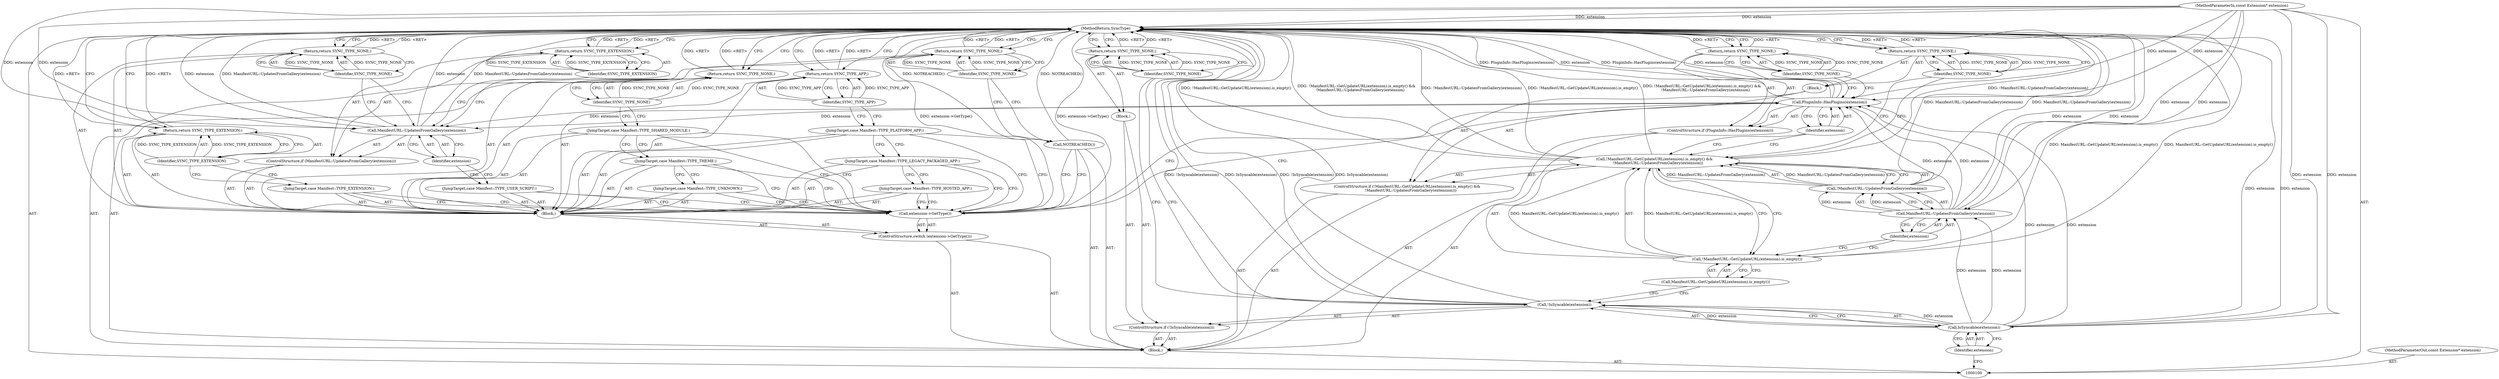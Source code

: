 digraph "1_Chrome_8c95ab0b50f8a257514f9647929267e62b1e611d" {
"1000152" [label="(MethodReturn,SyncType)"];
"1000101" [label="(MethodParameterIn,const Extension* extension)"];
"1000188" [label="(MethodParameterOut,const Extension* extension)"];
"1000102" [label="(Block,)"];
"1000120" [label="(ControlStructure,if (PluginInfo::HasPlugins(extension)))"];
"1000122" [label="(Identifier,extension)"];
"1000121" [label="(Call,PluginInfo::HasPlugins(extension))"];
"1000124" [label="(Identifier,SYNC_TYPE_NONE)"];
"1000123" [label="(Return,return SYNC_TYPE_NONE;)"];
"1000126" [label="(Call,extension->GetType())"];
"1000125" [label="(ControlStructure,switch (extension->GetType()))"];
"1000127" [label="(Block,)"];
"1000128" [label="(JumpTarget,case Manifest::TYPE_EXTENSION:)"];
"1000130" [label="(Identifier,SYNC_TYPE_EXTENSION)"];
"1000129" [label="(Return,return SYNC_TYPE_EXTENSION;)"];
"1000131" [label="(JumpTarget,case Manifest::TYPE_USER_SCRIPT:)"];
"1000133" [label="(Call,ManifestURL::UpdatesFromGallery(extension))"];
"1000134" [label="(Identifier,extension)"];
"1000132" [label="(ControlStructure,if (ManifestURL::UpdatesFromGallery(extension)))"];
"1000106" [label="(Identifier,extension)"];
"1000103" [label="(ControlStructure,if (!IsSyncable(extension)))"];
"1000107" [label="(Block,)"];
"1000104" [label="(Call,!IsSyncable(extension))"];
"1000105" [label="(Call,IsSyncable(extension))"];
"1000136" [label="(Identifier,SYNC_TYPE_EXTENSION)"];
"1000135" [label="(Return,return SYNC_TYPE_EXTENSION;)"];
"1000138" [label="(Identifier,SYNC_TYPE_NONE)"];
"1000137" [label="(Return,return SYNC_TYPE_NONE;)"];
"1000139" [label="(JumpTarget,case Manifest::TYPE_HOSTED_APP:)"];
"1000140" [label="(JumpTarget,case Manifest::TYPE_LEGACY_PACKAGED_APP:)"];
"1000141" [label="(JumpTarget,case Manifest::TYPE_PLATFORM_APP:)"];
"1000143" [label="(Identifier,SYNC_TYPE_APP)"];
"1000142" [label="(Return,return SYNC_TYPE_APP;)"];
"1000144" [label="(JumpTarget,case Manifest::TYPE_UNKNOWN:)"];
"1000145" [label="(JumpTarget,case Manifest::TYPE_THEME:)"];
"1000109" [label="(Identifier,SYNC_TYPE_NONE)"];
"1000108" [label="(Return,return SYNC_TYPE_NONE;)"];
"1000146" [label="(JumpTarget,case Manifest::TYPE_SHARED_MODULE:)"];
"1000148" [label="(Identifier,SYNC_TYPE_NONE)"];
"1000147" [label="(Return,return SYNC_TYPE_NONE;)"];
"1000149" [label="(Call,NOTREACHED())"];
"1000150" [label="(Return,return SYNC_TYPE_NONE;)"];
"1000151" [label="(Identifier,SYNC_TYPE_NONE)"];
"1000110" [label="(ControlStructure,if (!ManifestURL::GetUpdateURL(extension).is_empty() &&\n      !ManifestURL::UpdatesFromGallery(extension)))"];
"1000111" [label="(Call,!ManifestURL::GetUpdateURL(extension).is_empty() &&\n      !ManifestURL::UpdatesFromGallery(extension))"];
"1000112" [label="(Call,!ManifestURL::GetUpdateURL(extension).is_empty())"];
"1000113" [label="(Call,ManifestURL::GetUpdateURL(extension).is_empty())"];
"1000116" [label="(Identifier,extension)"];
"1000117" [label="(Block,)"];
"1000114" [label="(Call,!ManifestURL::UpdatesFromGallery(extension))"];
"1000115" [label="(Call,ManifestURL::UpdatesFromGallery(extension))"];
"1000119" [label="(Identifier,SYNC_TYPE_NONE)"];
"1000118" [label="(Return,return SYNC_TYPE_NONE;)"];
"1000152" -> "1000100"  [label="AST: "];
"1000152" -> "1000108"  [label="CFG: "];
"1000152" -> "1000118"  [label="CFG: "];
"1000152" -> "1000123"  [label="CFG: "];
"1000152" -> "1000129"  [label="CFG: "];
"1000152" -> "1000135"  [label="CFG: "];
"1000152" -> "1000137"  [label="CFG: "];
"1000152" -> "1000142"  [label="CFG: "];
"1000152" -> "1000147"  [label="CFG: "];
"1000152" -> "1000150"  [label="CFG: "];
"1000126" -> "1000152"  [label="DDG: extension->GetType()"];
"1000104" -> "1000152"  [label="DDG: !IsSyncable(extension)"];
"1000104" -> "1000152"  [label="DDG: IsSyncable(extension)"];
"1000111" -> "1000152"  [label="DDG: !ManifestURL::UpdatesFromGallery(extension)"];
"1000111" -> "1000152"  [label="DDG: !ManifestURL::GetUpdateURL(extension).is_empty()"];
"1000111" -> "1000152"  [label="DDG: !ManifestURL::GetUpdateURL(extension).is_empty() &&\n      !ManifestURL::UpdatesFromGallery(extension)"];
"1000133" -> "1000152"  [label="DDG: extension"];
"1000133" -> "1000152"  [label="DDG: ManifestURL::UpdatesFromGallery(extension)"];
"1000149" -> "1000152"  [label="DDG: NOTREACHED()"];
"1000121" -> "1000152"  [label="DDG: extension"];
"1000121" -> "1000152"  [label="DDG: PluginInfo::HasPlugins(extension)"];
"1000105" -> "1000152"  [label="DDG: extension"];
"1000114" -> "1000152"  [label="DDG: ManifestURL::UpdatesFromGallery(extension)"];
"1000112" -> "1000152"  [label="DDG: ManifestURL::GetUpdateURL(extension).is_empty()"];
"1000101" -> "1000152"  [label="DDG: extension"];
"1000115" -> "1000152"  [label="DDG: extension"];
"1000135" -> "1000152"  [label="DDG: <RET>"];
"1000147" -> "1000152"  [label="DDG: <RET>"];
"1000142" -> "1000152"  [label="DDG: <RET>"];
"1000137" -> "1000152"  [label="DDG: <RET>"];
"1000129" -> "1000152"  [label="DDG: <RET>"];
"1000118" -> "1000152"  [label="DDG: <RET>"];
"1000108" -> "1000152"  [label="DDG: <RET>"];
"1000150" -> "1000152"  [label="DDG: <RET>"];
"1000123" -> "1000152"  [label="DDG: <RET>"];
"1000101" -> "1000100"  [label="AST: "];
"1000101" -> "1000152"  [label="DDG: extension"];
"1000101" -> "1000105"  [label="DDG: extension"];
"1000101" -> "1000115"  [label="DDG: extension"];
"1000101" -> "1000121"  [label="DDG: extension"];
"1000101" -> "1000133"  [label="DDG: extension"];
"1000188" -> "1000100"  [label="AST: "];
"1000102" -> "1000100"  [label="AST: "];
"1000103" -> "1000102"  [label="AST: "];
"1000110" -> "1000102"  [label="AST: "];
"1000120" -> "1000102"  [label="AST: "];
"1000125" -> "1000102"  [label="AST: "];
"1000149" -> "1000102"  [label="AST: "];
"1000150" -> "1000102"  [label="AST: "];
"1000120" -> "1000102"  [label="AST: "];
"1000121" -> "1000120"  [label="AST: "];
"1000123" -> "1000120"  [label="AST: "];
"1000122" -> "1000121"  [label="AST: "];
"1000122" -> "1000111"  [label="CFG: "];
"1000121" -> "1000122"  [label="CFG: "];
"1000121" -> "1000120"  [label="AST: "];
"1000121" -> "1000122"  [label="CFG: "];
"1000122" -> "1000121"  [label="AST: "];
"1000124" -> "1000121"  [label="CFG: "];
"1000126" -> "1000121"  [label="CFG: "];
"1000121" -> "1000152"  [label="DDG: extension"];
"1000121" -> "1000152"  [label="DDG: PluginInfo::HasPlugins(extension)"];
"1000115" -> "1000121"  [label="DDG: extension"];
"1000105" -> "1000121"  [label="DDG: extension"];
"1000101" -> "1000121"  [label="DDG: extension"];
"1000121" -> "1000133"  [label="DDG: extension"];
"1000124" -> "1000123"  [label="AST: "];
"1000124" -> "1000121"  [label="CFG: "];
"1000123" -> "1000124"  [label="CFG: "];
"1000124" -> "1000123"  [label="DDG: SYNC_TYPE_NONE"];
"1000123" -> "1000120"  [label="AST: "];
"1000123" -> "1000124"  [label="CFG: "];
"1000124" -> "1000123"  [label="AST: "];
"1000152" -> "1000123"  [label="CFG: "];
"1000123" -> "1000152"  [label="DDG: <RET>"];
"1000124" -> "1000123"  [label="DDG: SYNC_TYPE_NONE"];
"1000126" -> "1000125"  [label="AST: "];
"1000126" -> "1000121"  [label="CFG: "];
"1000128" -> "1000126"  [label="CFG: "];
"1000131" -> "1000126"  [label="CFG: "];
"1000139" -> "1000126"  [label="CFG: "];
"1000140" -> "1000126"  [label="CFG: "];
"1000141" -> "1000126"  [label="CFG: "];
"1000144" -> "1000126"  [label="CFG: "];
"1000145" -> "1000126"  [label="CFG: "];
"1000146" -> "1000126"  [label="CFG: "];
"1000149" -> "1000126"  [label="CFG: "];
"1000126" -> "1000152"  [label="DDG: extension->GetType()"];
"1000125" -> "1000102"  [label="AST: "];
"1000126" -> "1000125"  [label="AST: "];
"1000127" -> "1000125"  [label="AST: "];
"1000127" -> "1000125"  [label="AST: "];
"1000128" -> "1000127"  [label="AST: "];
"1000129" -> "1000127"  [label="AST: "];
"1000131" -> "1000127"  [label="AST: "];
"1000132" -> "1000127"  [label="AST: "];
"1000137" -> "1000127"  [label="AST: "];
"1000139" -> "1000127"  [label="AST: "];
"1000140" -> "1000127"  [label="AST: "];
"1000141" -> "1000127"  [label="AST: "];
"1000142" -> "1000127"  [label="AST: "];
"1000144" -> "1000127"  [label="AST: "];
"1000145" -> "1000127"  [label="AST: "];
"1000146" -> "1000127"  [label="AST: "];
"1000147" -> "1000127"  [label="AST: "];
"1000128" -> "1000127"  [label="AST: "];
"1000128" -> "1000126"  [label="CFG: "];
"1000130" -> "1000128"  [label="CFG: "];
"1000130" -> "1000129"  [label="AST: "];
"1000130" -> "1000128"  [label="CFG: "];
"1000129" -> "1000130"  [label="CFG: "];
"1000130" -> "1000129"  [label="DDG: SYNC_TYPE_EXTENSION"];
"1000129" -> "1000127"  [label="AST: "];
"1000129" -> "1000130"  [label="CFG: "];
"1000130" -> "1000129"  [label="AST: "];
"1000152" -> "1000129"  [label="CFG: "];
"1000129" -> "1000152"  [label="DDG: <RET>"];
"1000130" -> "1000129"  [label="DDG: SYNC_TYPE_EXTENSION"];
"1000131" -> "1000127"  [label="AST: "];
"1000131" -> "1000126"  [label="CFG: "];
"1000134" -> "1000131"  [label="CFG: "];
"1000133" -> "1000132"  [label="AST: "];
"1000133" -> "1000134"  [label="CFG: "];
"1000134" -> "1000133"  [label="AST: "];
"1000136" -> "1000133"  [label="CFG: "];
"1000138" -> "1000133"  [label="CFG: "];
"1000133" -> "1000152"  [label="DDG: extension"];
"1000133" -> "1000152"  [label="DDG: ManifestURL::UpdatesFromGallery(extension)"];
"1000121" -> "1000133"  [label="DDG: extension"];
"1000101" -> "1000133"  [label="DDG: extension"];
"1000134" -> "1000133"  [label="AST: "];
"1000134" -> "1000131"  [label="CFG: "];
"1000133" -> "1000134"  [label="CFG: "];
"1000132" -> "1000127"  [label="AST: "];
"1000133" -> "1000132"  [label="AST: "];
"1000135" -> "1000132"  [label="AST: "];
"1000106" -> "1000105"  [label="AST: "];
"1000106" -> "1000100"  [label="CFG: "];
"1000105" -> "1000106"  [label="CFG: "];
"1000103" -> "1000102"  [label="AST: "];
"1000104" -> "1000103"  [label="AST: "];
"1000107" -> "1000103"  [label="AST: "];
"1000107" -> "1000103"  [label="AST: "];
"1000108" -> "1000107"  [label="AST: "];
"1000104" -> "1000103"  [label="AST: "];
"1000104" -> "1000105"  [label="CFG: "];
"1000105" -> "1000104"  [label="AST: "];
"1000109" -> "1000104"  [label="CFG: "];
"1000113" -> "1000104"  [label="CFG: "];
"1000104" -> "1000152"  [label="DDG: !IsSyncable(extension)"];
"1000104" -> "1000152"  [label="DDG: IsSyncable(extension)"];
"1000105" -> "1000104"  [label="DDG: extension"];
"1000105" -> "1000104"  [label="AST: "];
"1000105" -> "1000106"  [label="CFG: "];
"1000106" -> "1000105"  [label="AST: "];
"1000104" -> "1000105"  [label="CFG: "];
"1000105" -> "1000152"  [label="DDG: extension"];
"1000105" -> "1000104"  [label="DDG: extension"];
"1000101" -> "1000105"  [label="DDG: extension"];
"1000105" -> "1000115"  [label="DDG: extension"];
"1000105" -> "1000121"  [label="DDG: extension"];
"1000136" -> "1000135"  [label="AST: "];
"1000136" -> "1000133"  [label="CFG: "];
"1000135" -> "1000136"  [label="CFG: "];
"1000136" -> "1000135"  [label="DDG: SYNC_TYPE_EXTENSION"];
"1000135" -> "1000132"  [label="AST: "];
"1000135" -> "1000136"  [label="CFG: "];
"1000136" -> "1000135"  [label="AST: "];
"1000152" -> "1000135"  [label="CFG: "];
"1000135" -> "1000152"  [label="DDG: <RET>"];
"1000136" -> "1000135"  [label="DDG: SYNC_TYPE_EXTENSION"];
"1000138" -> "1000137"  [label="AST: "];
"1000138" -> "1000133"  [label="CFG: "];
"1000137" -> "1000138"  [label="CFG: "];
"1000138" -> "1000137"  [label="DDG: SYNC_TYPE_NONE"];
"1000137" -> "1000127"  [label="AST: "];
"1000137" -> "1000138"  [label="CFG: "];
"1000138" -> "1000137"  [label="AST: "];
"1000152" -> "1000137"  [label="CFG: "];
"1000137" -> "1000152"  [label="DDG: <RET>"];
"1000138" -> "1000137"  [label="DDG: SYNC_TYPE_NONE"];
"1000139" -> "1000127"  [label="AST: "];
"1000139" -> "1000126"  [label="CFG: "];
"1000140" -> "1000139"  [label="CFG: "];
"1000140" -> "1000127"  [label="AST: "];
"1000140" -> "1000126"  [label="CFG: "];
"1000140" -> "1000139"  [label="CFG: "];
"1000141" -> "1000140"  [label="CFG: "];
"1000141" -> "1000127"  [label="AST: "];
"1000141" -> "1000126"  [label="CFG: "];
"1000141" -> "1000140"  [label="CFG: "];
"1000143" -> "1000141"  [label="CFG: "];
"1000143" -> "1000142"  [label="AST: "];
"1000143" -> "1000141"  [label="CFG: "];
"1000142" -> "1000143"  [label="CFG: "];
"1000143" -> "1000142"  [label="DDG: SYNC_TYPE_APP"];
"1000142" -> "1000127"  [label="AST: "];
"1000142" -> "1000143"  [label="CFG: "];
"1000143" -> "1000142"  [label="AST: "];
"1000152" -> "1000142"  [label="CFG: "];
"1000142" -> "1000152"  [label="DDG: <RET>"];
"1000143" -> "1000142"  [label="DDG: SYNC_TYPE_APP"];
"1000144" -> "1000127"  [label="AST: "];
"1000144" -> "1000126"  [label="CFG: "];
"1000145" -> "1000144"  [label="CFG: "];
"1000145" -> "1000127"  [label="AST: "];
"1000145" -> "1000126"  [label="CFG: "];
"1000145" -> "1000144"  [label="CFG: "];
"1000146" -> "1000145"  [label="CFG: "];
"1000109" -> "1000108"  [label="AST: "];
"1000109" -> "1000104"  [label="CFG: "];
"1000108" -> "1000109"  [label="CFG: "];
"1000109" -> "1000108"  [label="DDG: SYNC_TYPE_NONE"];
"1000108" -> "1000107"  [label="AST: "];
"1000108" -> "1000109"  [label="CFG: "];
"1000109" -> "1000108"  [label="AST: "];
"1000152" -> "1000108"  [label="CFG: "];
"1000108" -> "1000152"  [label="DDG: <RET>"];
"1000109" -> "1000108"  [label="DDG: SYNC_TYPE_NONE"];
"1000146" -> "1000127"  [label="AST: "];
"1000146" -> "1000126"  [label="CFG: "];
"1000146" -> "1000145"  [label="CFG: "];
"1000148" -> "1000146"  [label="CFG: "];
"1000148" -> "1000147"  [label="AST: "];
"1000148" -> "1000146"  [label="CFG: "];
"1000147" -> "1000148"  [label="CFG: "];
"1000148" -> "1000147"  [label="DDG: SYNC_TYPE_NONE"];
"1000147" -> "1000127"  [label="AST: "];
"1000147" -> "1000148"  [label="CFG: "];
"1000148" -> "1000147"  [label="AST: "];
"1000152" -> "1000147"  [label="CFG: "];
"1000147" -> "1000152"  [label="DDG: <RET>"];
"1000148" -> "1000147"  [label="DDG: SYNC_TYPE_NONE"];
"1000149" -> "1000102"  [label="AST: "];
"1000149" -> "1000126"  [label="CFG: "];
"1000151" -> "1000149"  [label="CFG: "];
"1000149" -> "1000152"  [label="DDG: NOTREACHED()"];
"1000150" -> "1000102"  [label="AST: "];
"1000150" -> "1000151"  [label="CFG: "];
"1000151" -> "1000150"  [label="AST: "];
"1000152" -> "1000150"  [label="CFG: "];
"1000150" -> "1000152"  [label="DDG: <RET>"];
"1000151" -> "1000150"  [label="DDG: SYNC_TYPE_NONE"];
"1000151" -> "1000150"  [label="AST: "];
"1000151" -> "1000149"  [label="CFG: "];
"1000150" -> "1000151"  [label="CFG: "];
"1000151" -> "1000150"  [label="DDG: SYNC_TYPE_NONE"];
"1000110" -> "1000102"  [label="AST: "];
"1000111" -> "1000110"  [label="AST: "];
"1000117" -> "1000110"  [label="AST: "];
"1000111" -> "1000110"  [label="AST: "];
"1000111" -> "1000112"  [label="CFG: "];
"1000111" -> "1000114"  [label="CFG: "];
"1000112" -> "1000111"  [label="AST: "];
"1000114" -> "1000111"  [label="AST: "];
"1000119" -> "1000111"  [label="CFG: "];
"1000122" -> "1000111"  [label="CFG: "];
"1000111" -> "1000152"  [label="DDG: !ManifestURL::UpdatesFromGallery(extension)"];
"1000111" -> "1000152"  [label="DDG: !ManifestURL::GetUpdateURL(extension).is_empty()"];
"1000111" -> "1000152"  [label="DDG: !ManifestURL::GetUpdateURL(extension).is_empty() &&\n      !ManifestURL::UpdatesFromGallery(extension)"];
"1000112" -> "1000111"  [label="DDG: ManifestURL::GetUpdateURL(extension).is_empty()"];
"1000114" -> "1000111"  [label="DDG: ManifestURL::UpdatesFromGallery(extension)"];
"1000112" -> "1000111"  [label="AST: "];
"1000112" -> "1000113"  [label="CFG: "];
"1000113" -> "1000112"  [label="AST: "];
"1000116" -> "1000112"  [label="CFG: "];
"1000111" -> "1000112"  [label="CFG: "];
"1000112" -> "1000152"  [label="DDG: ManifestURL::GetUpdateURL(extension).is_empty()"];
"1000112" -> "1000111"  [label="DDG: ManifestURL::GetUpdateURL(extension).is_empty()"];
"1000113" -> "1000112"  [label="AST: "];
"1000113" -> "1000104"  [label="CFG: "];
"1000112" -> "1000113"  [label="CFG: "];
"1000116" -> "1000115"  [label="AST: "];
"1000116" -> "1000112"  [label="CFG: "];
"1000115" -> "1000116"  [label="CFG: "];
"1000117" -> "1000110"  [label="AST: "];
"1000118" -> "1000117"  [label="AST: "];
"1000114" -> "1000111"  [label="AST: "];
"1000114" -> "1000115"  [label="CFG: "];
"1000115" -> "1000114"  [label="AST: "];
"1000111" -> "1000114"  [label="CFG: "];
"1000114" -> "1000152"  [label="DDG: ManifestURL::UpdatesFromGallery(extension)"];
"1000114" -> "1000111"  [label="DDG: ManifestURL::UpdatesFromGallery(extension)"];
"1000115" -> "1000114"  [label="DDG: extension"];
"1000115" -> "1000114"  [label="AST: "];
"1000115" -> "1000116"  [label="CFG: "];
"1000116" -> "1000115"  [label="AST: "];
"1000114" -> "1000115"  [label="CFG: "];
"1000115" -> "1000152"  [label="DDG: extension"];
"1000115" -> "1000114"  [label="DDG: extension"];
"1000105" -> "1000115"  [label="DDG: extension"];
"1000101" -> "1000115"  [label="DDG: extension"];
"1000115" -> "1000121"  [label="DDG: extension"];
"1000119" -> "1000118"  [label="AST: "];
"1000119" -> "1000111"  [label="CFG: "];
"1000118" -> "1000119"  [label="CFG: "];
"1000119" -> "1000118"  [label="DDG: SYNC_TYPE_NONE"];
"1000118" -> "1000117"  [label="AST: "];
"1000118" -> "1000119"  [label="CFG: "];
"1000119" -> "1000118"  [label="AST: "];
"1000152" -> "1000118"  [label="CFG: "];
"1000118" -> "1000152"  [label="DDG: <RET>"];
"1000119" -> "1000118"  [label="DDG: SYNC_TYPE_NONE"];
}

